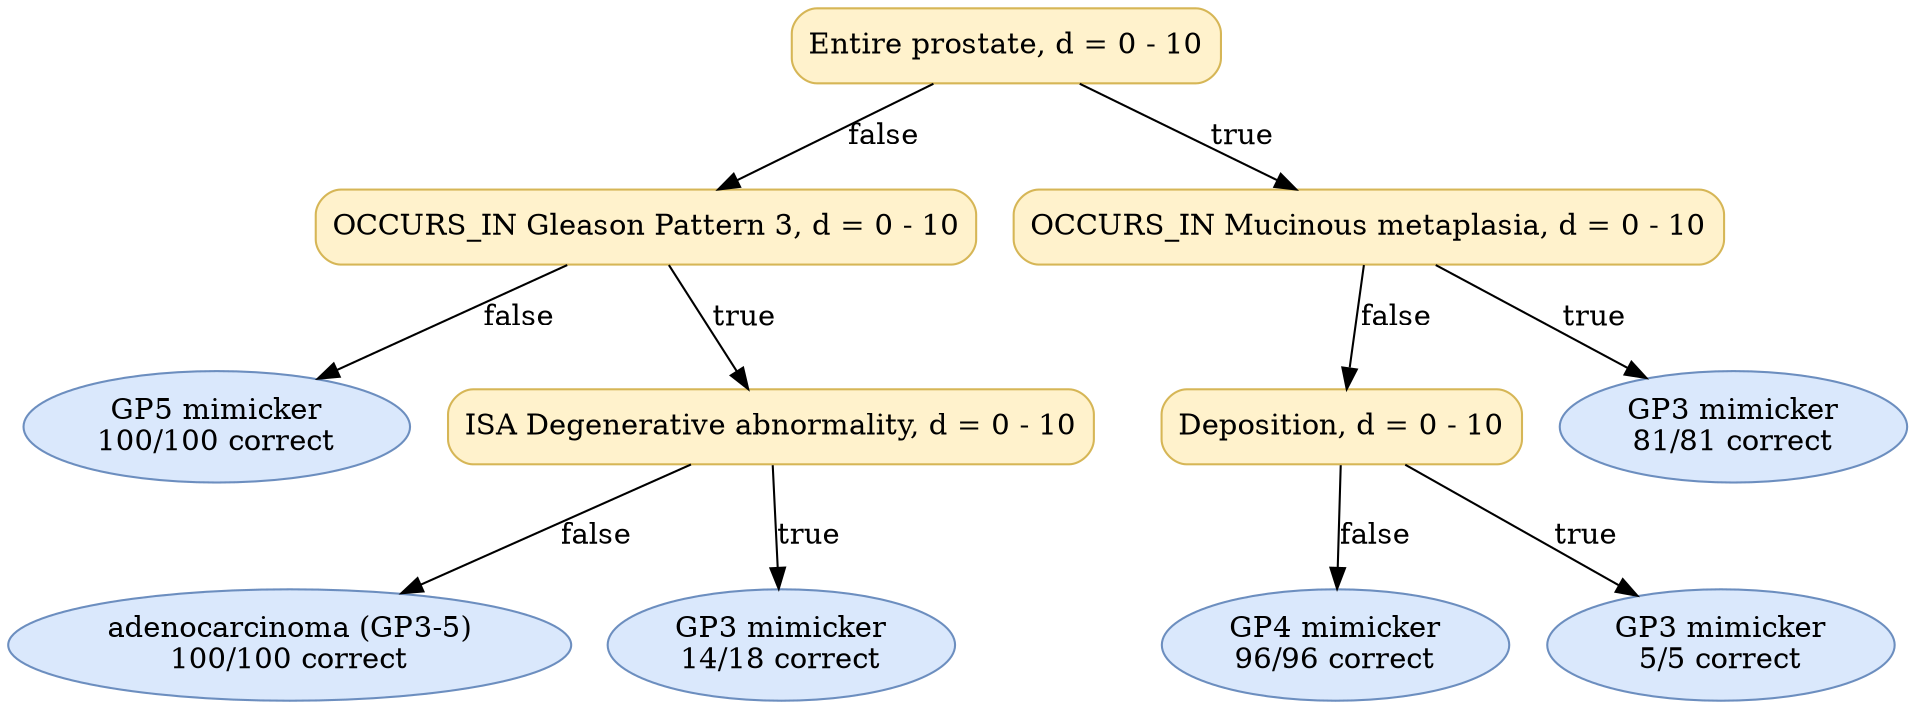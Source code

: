 digraph "DT" {
fontname="Times-Roman";
label="";
node [fontname="Times-Roman"];
Node1 [color="#D6B656", fillcolor="#FFF2CC", label="Entire prostate, d = 0 - 10", shape="box", style="rounded,filled"];
Node2 [color="#D6B656", fillcolor="#FFF2CC", label="OCCURS_IN Gleason Pattern 3, d = 0 - 10", shape="box", style="rounded,filled"];
Node3 [color="#6C8EBF", fillcolor="#DAE8FC", label=<GP5 mimicker<br/>100/100 correct>, shape="ellipse", style="rounded,filled"];
Node4 [color="#D6B656", fillcolor="#FFF2CC", label="ISA Degenerative abnormality, d = 0 - 10", shape="box", style="rounded,filled"];
Node5 [color="#6C8EBF", fillcolor="#DAE8FC", label=<adenocarcinoma (GP3-5)<br/>100/100 correct>, shape="ellipse", style="rounded,filled"];
Node6 [color="#6C8EBF", fillcolor="#DAE8FC", label=<GP3 mimicker<br/>14/18 correct>, shape="ellipse", style="rounded,filled"];
Node7 [color="#D6B656", fillcolor="#FFF2CC", label="OCCURS_IN Mucinous metaplasia, d = 0 - 10", shape="box", style="rounded,filled"];
Node8 [color="#D6B656", fillcolor="#FFF2CC", label="Deposition, d = 0 - 10", shape="box", style="rounded,filled"];
Node9 [color="#6C8EBF", fillcolor="#DAE8FC", label=<GP4 mimicker<br/>96/96 correct>, shape="ellipse", style="rounded,filled"];
Node10 [color="#6C8EBF", fillcolor="#DAE8FC", label=<GP3 mimicker<br/>5/5 correct>, shape="ellipse", style="rounded,filled"];
Node11 [color="#6C8EBF", fillcolor="#DAE8FC", label=<GP3 mimicker<br/>81/81 correct>, shape="ellipse", style="rounded,filled"];
Node1 -> Node2  [key=0, label="false"];
Node1 -> Node7  [key=0, label="true"];
Node2 -> Node3  [key=0, label="false"];
Node2 -> Node4  [key=0, label="true"];
Node4 -> Node5  [key=0, label="false"];
Node4 -> Node6  [key=0, label="true"];
Node7 -> Node8  [key=0, label="false"];
Node7 -> Node11  [key=0, label="true"];
Node8 -> Node9  [key=0, label="false"];
Node8 -> Node10  [key=0, label="true"];
}
